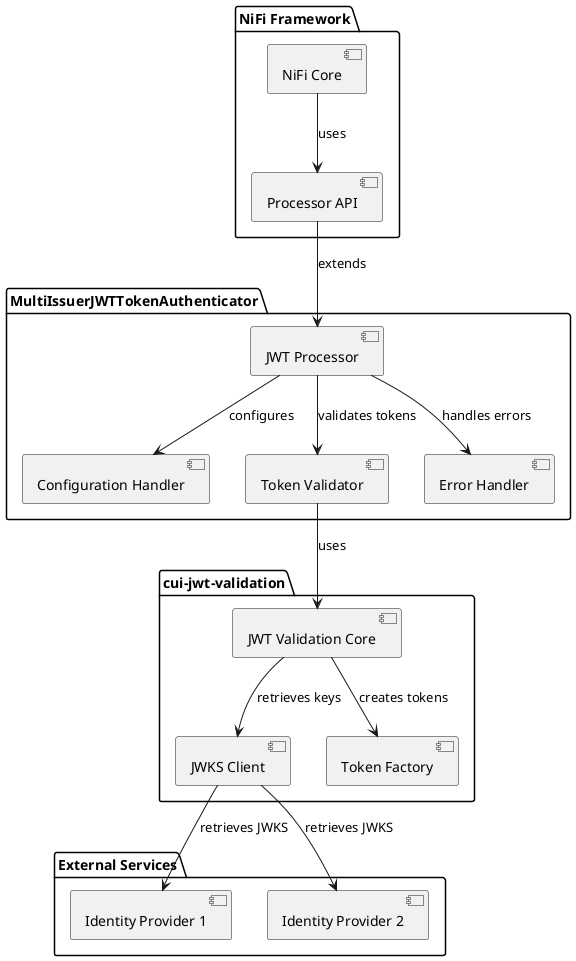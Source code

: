 @startuml
package "NiFi Framework" {
  [NiFi Core] as NiFiCore
  [Processor API] as ProcessorAPI
}

package "MultiIssuerJWTTokenAuthenticator" {
  [JWT Processor] as JWTProcessor
  [Configuration Handler] as ConfigHandler
  [Token Validator] as TokenValidator
  [Error Handler] as ErrorHandler
}

package "cui-jwt-validation" {
  [JWT Validation Core] as ValidationCore
  [JWKS Client] as JWKSClient
  [Token Factory] as TokenFactory
}

package "External Services" {
  [Identity Provider 1] as IDP1
  [Identity Provider 2] as IDP2
}

NiFiCore --> ProcessorAPI : uses
ProcessorAPI --> JWTProcessor : extends

JWTProcessor --> ConfigHandler : configures
JWTProcessor --> TokenValidator : validates tokens
JWTProcessor --> ErrorHandler : handles errors

TokenValidator --> ValidationCore : uses
ValidationCore --> JWKSClient : retrieves keys
ValidationCore --> TokenFactory : creates tokens

JWKSClient --> IDP1 : retrieves JWKS
JWKSClient --> IDP2 : retrieves JWKS
@enduml
